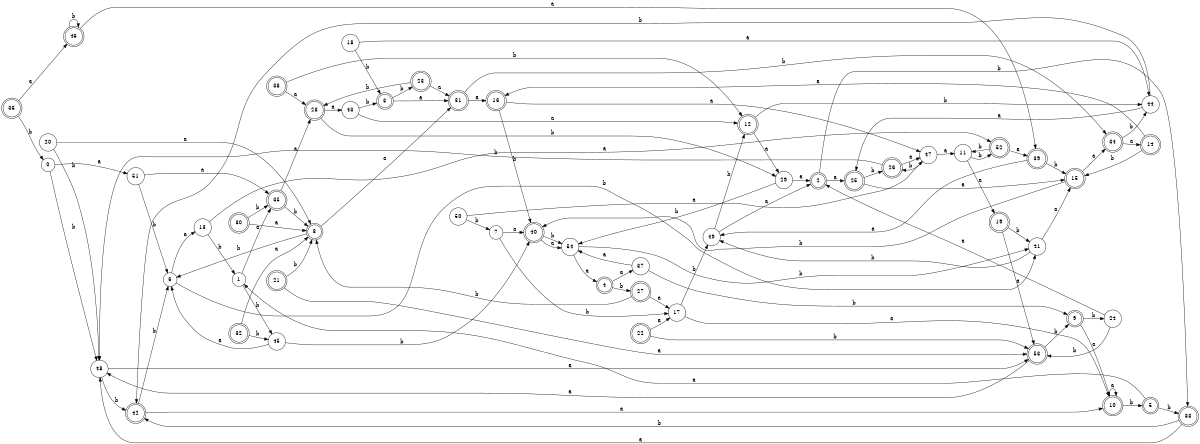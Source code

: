 digraph n44_7 {
__start0 [label="" shape="none"];

rankdir=LR;
size="8,5";

s0 [style="filled", color="black", fillcolor="white" shape="circle", label="0"];
s1 [style="filled", color="black", fillcolor="white" shape="circle", label="1"];
s2 [style="rounded,filled", color="black", fillcolor="white" shape="doublecircle", label="2"];
s3 [style="rounded,filled", color="black", fillcolor="white" shape="doublecircle", label="3"];
s4 [style="rounded,filled", color="black", fillcolor="white" shape="doublecircle", label="4"];
s5 [style="rounded,filled", color="black", fillcolor="white" shape="doublecircle", label="5"];
s6 [style="filled", color="black", fillcolor="white" shape="circle", label="6"];
s7 [style="filled", color="black", fillcolor="white" shape="circle", label="7"];
s8 [style="rounded,filled", color="black", fillcolor="white" shape="doublecircle", label="8"];
s9 [style="rounded,filled", color="black", fillcolor="white" shape="doublecircle", label="9"];
s10 [style="rounded,filled", color="black", fillcolor="white" shape="doublecircle", label="10"];
s11 [style="filled", color="black", fillcolor="white" shape="circle", label="11"];
s12 [style="rounded,filled", color="black", fillcolor="white" shape="doublecircle", label="12"];
s13 [style="filled", color="black", fillcolor="white" shape="circle", label="13"];
s14 [style="rounded,filled", color="black", fillcolor="white" shape="doublecircle", label="14"];
s15 [style="rounded,filled", color="black", fillcolor="white" shape="doublecircle", label="15"];
s16 [style="rounded,filled", color="black", fillcolor="white" shape="doublecircle", label="16"];
s17 [style="filled", color="black", fillcolor="white" shape="circle", label="17"];
s18 [style="filled", color="black", fillcolor="white" shape="circle", label="18"];
s19 [style="rounded,filled", color="black", fillcolor="white" shape="doublecircle", label="19"];
s20 [style="filled", color="black", fillcolor="white" shape="circle", label="20"];
s21 [style="rounded,filled", color="black", fillcolor="white" shape="doublecircle", label="21"];
s22 [style="rounded,filled", color="black", fillcolor="white" shape="doublecircle", label="22"];
s23 [style="rounded,filled", color="black", fillcolor="white" shape="doublecircle", label="23"];
s24 [style="filled", color="black", fillcolor="white" shape="circle", label="24"];
s25 [style="rounded,filled", color="black", fillcolor="white" shape="doublecircle", label="25"];
s26 [style="rounded,filled", color="black", fillcolor="white" shape="doublecircle", label="26"];
s27 [style="rounded,filled", color="black", fillcolor="white" shape="doublecircle", label="27"];
s28 [style="rounded,filled", color="black", fillcolor="white" shape="doublecircle", label="28"];
s29 [style="filled", color="black", fillcolor="white" shape="circle", label="29"];
s30 [style="rounded,filled", color="black", fillcolor="white" shape="doublecircle", label="30"];
s31 [style="rounded,filled", color="black", fillcolor="white" shape="doublecircle", label="31"];
s32 [style="rounded,filled", color="black", fillcolor="white" shape="doublecircle", label="32"];
s33 [style="rounded,filled", color="black", fillcolor="white" shape="doublecircle", label="33"];
s34 [style="rounded,filled", color="black", fillcolor="white" shape="doublecircle", label="34"];
s35 [style="rounded,filled", color="black", fillcolor="white" shape="doublecircle", label="35"];
s36 [style="rounded,filled", color="black", fillcolor="white" shape="doublecircle", label="36"];
s37 [style="filled", color="black", fillcolor="white" shape="circle", label="37"];
s38 [style="rounded,filled", color="black", fillcolor="white" shape="doublecircle", label="38"];
s39 [style="rounded,filled", color="black", fillcolor="white" shape="doublecircle", label="39"];
s40 [style="rounded,filled", color="black", fillcolor="white" shape="doublecircle", label="40"];
s41 [style="filled", color="black", fillcolor="white" shape="circle", label="41"];
s42 [style="rounded,filled", color="black", fillcolor="white" shape="doublecircle", label="42"];
s43 [style="filled", color="black", fillcolor="white" shape="circle", label="43"];
s44 [style="filled", color="black", fillcolor="white" shape="circle", label="44"];
s45 [style="filled", color="black", fillcolor="white" shape="circle", label="45"];
s46 [style="rounded,filled", color="black", fillcolor="white" shape="doublecircle", label="46"];
s47 [style="filled", color="black", fillcolor="white" shape="circle", label="47"];
s48 [style="filled", color="black", fillcolor="white" shape="circle", label="48"];
s49 [style="filled", color="black", fillcolor="white" shape="circle", label="49"];
s50 [style="filled", color="black", fillcolor="white" shape="circle", label="50"];
s51 [style="filled", color="black", fillcolor="white" shape="circle", label="51"];
s52 [style="rounded,filled", color="black", fillcolor="white" shape="doublecircle", label="52"];
s53 [style="rounded,filled", color="black", fillcolor="white" shape="doublecircle", label="53"];
s54 [style="filled", color="black", fillcolor="white" shape="circle", label="54"];
s0 -> s51 [label="a"];
s0 -> s48 [label="b"];
s1 -> s35 [label="a"];
s1 -> s45 [label="b"];
s2 -> s25 [label="a"];
s2 -> s33 [label="b"];
s3 -> s31 [label="a"];
s3 -> s23 [label="b"];
s4 -> s37 [label="a"];
s4 -> s27 [label="b"];
s5 -> s1 [label="a"];
s5 -> s33 [label="b"];
s6 -> s13 [label="a"];
s6 -> s41 [label="b"];
s7 -> s40 [label="a"];
s7 -> s17 [label="b"];
s8 -> s31 [label="a"];
s8 -> s6 [label="b"];
s9 -> s10 [label="a"];
s9 -> s24 [label="b"];
s10 -> s10 [label="a"];
s10 -> s5 [label="b"];
s11 -> s19 [label="a"];
s11 -> s52 [label="b"];
s12 -> s29 [label="a"];
s12 -> s44 [label="b"];
s13 -> s52 [label="a"];
s13 -> s1 [label="b"];
s14 -> s16 [label="a"];
s14 -> s15 [label="b"];
s15 -> s34 [label="a"];
s15 -> s40 [label="b"];
s16 -> s47 [label="a"];
s16 -> s40 [label="b"];
s17 -> s10 [label="a"];
s17 -> s49 [label="b"];
s18 -> s44 [label="a"];
s18 -> s3 [label="b"];
s19 -> s53 [label="a"];
s19 -> s41 [label="b"];
s20 -> s8 [label="a"];
s20 -> s48 [label="b"];
s21 -> s53 [label="a"];
s21 -> s8 [label="b"];
s22 -> s17 [label="a"];
s22 -> s53 [label="b"];
s23 -> s31 [label="a"];
s23 -> s28 [label="b"];
s24 -> s2 [label="a"];
s24 -> s53 [label="b"];
s25 -> s15 [label="a"];
s25 -> s26 [label="b"];
s26 -> s47 [label="a"];
s26 -> s48 [label="b"];
s27 -> s17 [label="a"];
s27 -> s8 [label="b"];
s28 -> s43 [label="a"];
s28 -> s29 [label="b"];
s29 -> s2 [label="a"];
s29 -> s54 [label="b"];
s30 -> s8 [label="a"];
s30 -> s35 [label="b"];
s31 -> s16 [label="a"];
s31 -> s34 [label="b"];
s32 -> s8 [label="a"];
s32 -> s45 [label="b"];
s33 -> s48 [label="a"];
s33 -> s42 [label="b"];
s34 -> s14 [label="a"];
s34 -> s44 [label="b"];
s35 -> s28 [label="a"];
s35 -> s8 [label="b"];
s36 -> s46 [label="a"];
s36 -> s0 [label="b"];
s37 -> s54 [label="a"];
s37 -> s9 [label="b"];
s38 -> s28 [label="a"];
s38 -> s12 [label="b"];
s39 -> s49 [label="a"];
s39 -> s15 [label="b"];
s40 -> s54 [label="a"];
s40 -> s54 [label="b"];
s41 -> s15 [label="a"];
s41 -> s49 [label="b"];
s42 -> s10 [label="a"];
s42 -> s6 [label="b"];
s43 -> s12 [label="a"];
s43 -> s3 [label="b"];
s44 -> s25 [label="a"];
s44 -> s42 [label="b"];
s45 -> s6 [label="a"];
s45 -> s40 [label="b"];
s46 -> s39 [label="a"];
s46 -> s46 [label="b"];
s47 -> s11 [label="a"];
s47 -> s26 [label="b"];
s48 -> s53 [label="a"];
s48 -> s42 [label="b"];
s49 -> s2 [label="a"];
s49 -> s12 [label="b"];
s50 -> s47 [label="a"];
s50 -> s7 [label="b"];
s51 -> s35 [label="a"];
s51 -> s6 [label="b"];
s52 -> s39 [label="a"];
s52 -> s11 [label="b"];
s53 -> s48 [label="a"];
s53 -> s9 [label="b"];
s54 -> s4 [label="a"];
s54 -> s41 [label="b"];

}
